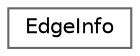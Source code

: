 digraph "Graphical Class Hierarchy"
{
 // INTERACTIVE_SVG=YES
 // LATEX_PDF_SIZE
  bgcolor="transparent";
  edge [fontname=Helvetica,fontsize=10,labelfontname=Helvetica,labelfontsize=10];
  node [fontname=Helvetica,fontsize=10,shape=box,height=0.2,width=0.4];
  rankdir="LR";
  Node0 [label="EdgeInfo",height=0.2,width=0.4,color="grey40", fillcolor="white", style="filled",URL="$df/d44/class_edge_info.html",tooltip="Attributes of an edge of a dot graph."];
}
